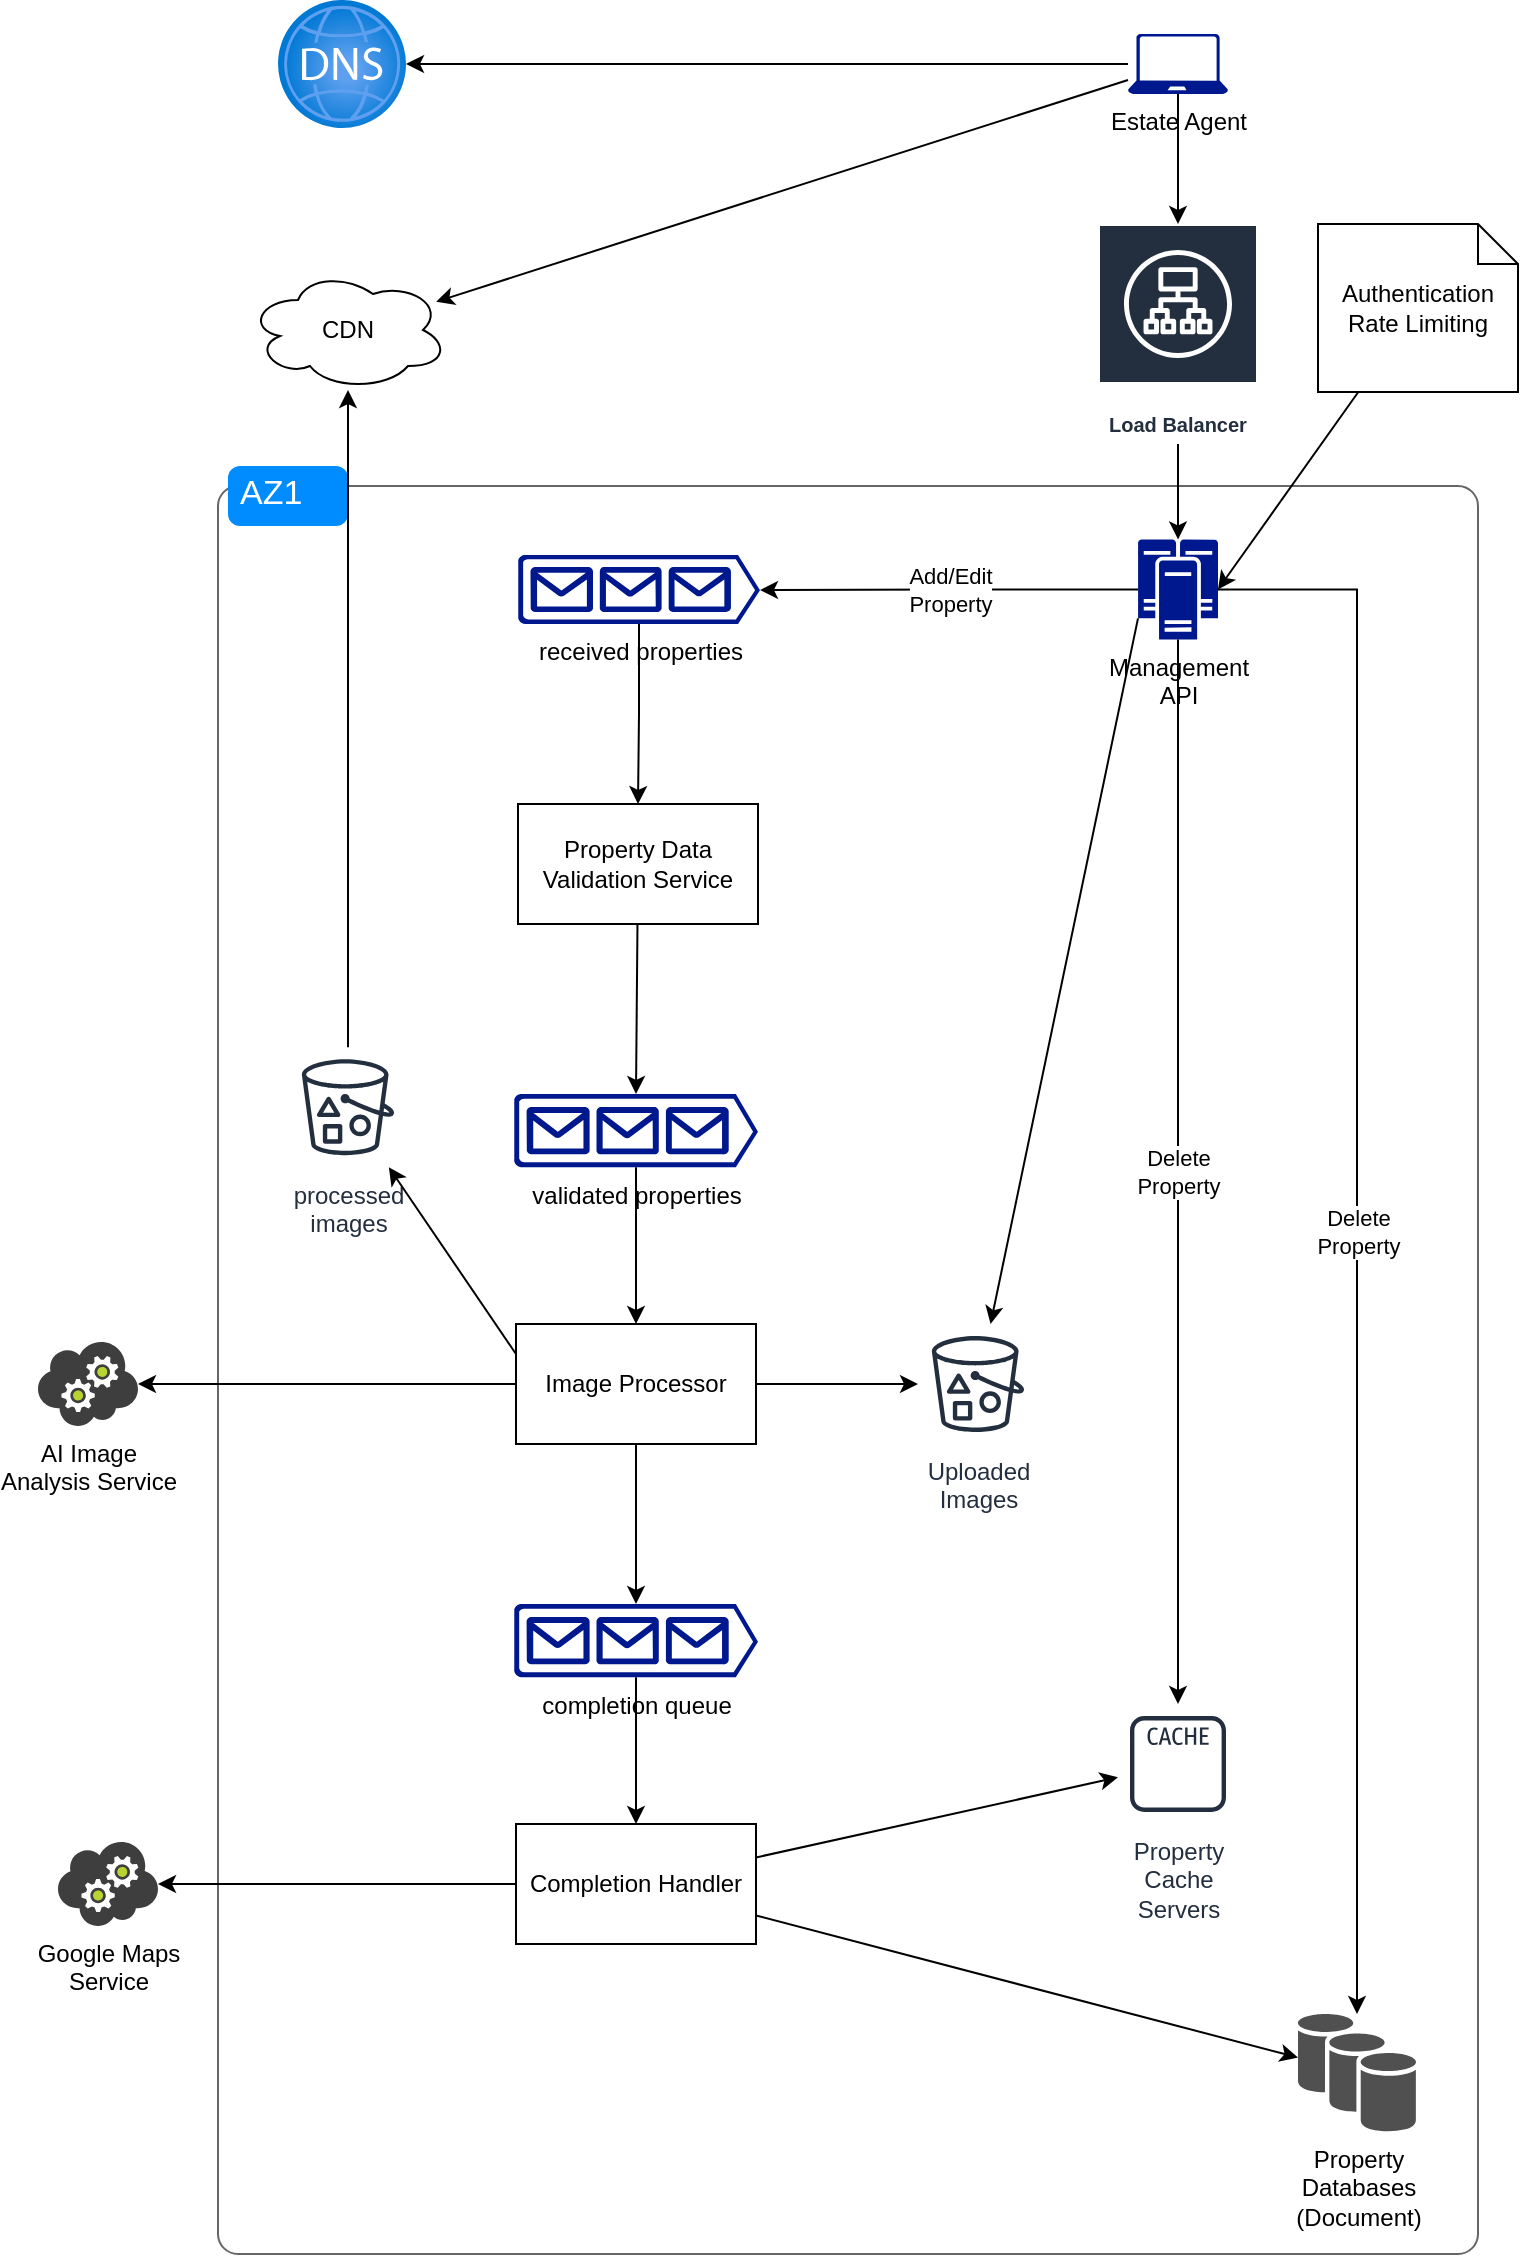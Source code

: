 <mxfile version="24.0.2" type="github" pages="2">
  <diagram id="gefiLhxsp6uJe3kQy--f" name="list property">
    <mxGraphModel dx="1666" dy="785" grid="1" gridSize="10" guides="1" tooltips="1" connect="1" arrows="1" fold="1" page="1" pageScale="1" pageWidth="827" pageHeight="1169" math="0" shadow="0">
      <root>
        <mxCell id="0" />
        <mxCell id="1" parent="0" />
        <mxCell id="k6ZaKA2DnWSusn91M85T-1" value="" style="shape=mxgraph.mockup.containers.marginRect;rectMarginTop=10;strokeColor=#666666;strokeWidth=1;dashed=0;rounded=1;arcSize=5;recursiveResize=0;html=1;whiteSpace=wrap;" vertex="1" parent="1">
          <mxGeometry x="140" y="246" width="630" height="894" as="geometry" />
        </mxCell>
        <mxCell id="k6ZaKA2DnWSusn91M85T-2" value="AZ1" style="shape=rect;strokeColor=none;fillColor=#008cff;strokeWidth=1;dashed=0;rounded=1;arcSize=20;fontColor=#ffffff;fontSize=17;spacing=2;spacingTop=-2;align=left;autosize=1;spacingLeft=4;resizeWidth=0;resizeHeight=0;perimeter=none;html=1;whiteSpace=wrap;" vertex="1" parent="k6ZaKA2DnWSusn91M85T-1">
          <mxGeometry x="5" width="60" height="30" as="geometry" />
        </mxCell>
        <mxCell id="59krLZsqECckqpki7Z-y-15" value="processed&lt;br&gt;images" style="sketch=0;outlineConnect=0;fontColor=#232F3E;gradientColor=none;strokeColor=#232F3E;fillColor=#ffffff;dashed=0;verticalLabelPosition=bottom;verticalAlign=top;align=center;html=1;fontSize=12;fontStyle=0;aspect=fixed;shape=mxgraph.aws4.resourceIcon;resIcon=mxgraph.aws4.bucket_with_objects;" parent="k6ZaKA2DnWSusn91M85T-1" vertex="1">
          <mxGeometry x="35" y="290.6" width="60" height="60" as="geometry" />
        </mxCell>
        <mxCell id="fHEFNaBO7rFq97XNcuul-3" value="Delete&lt;br&gt;Property" style="edgeStyle=orthogonalEdgeStyle;rounded=0;orthogonalLoop=1;jettySize=auto;html=1;" edge="1" parent="k6ZaKA2DnWSusn91M85T-1" source="QPpBnfvkqHIOZeSmNuLf-15" target="59krLZsqECckqpki7Z-y-30">
          <mxGeometry relative="1" as="geometry" />
        </mxCell>
        <mxCell id="QPpBnfvkqHIOZeSmNuLf-15" value="Management&lt;br&gt;API" style="sketch=0;aspect=fixed;pointerEvents=1;shadow=0;dashed=0;html=1;strokeColor=none;labelPosition=center;verticalLabelPosition=bottom;verticalAlign=top;align=center;fillColor=#00188D;shape=mxgraph.mscae.enterprise.cluster_server" parent="k6ZaKA2DnWSusn91M85T-1" vertex="1">
          <mxGeometry x="460" y="36.7" width="40" height="50" as="geometry" />
        </mxCell>
        <mxCell id="59krLZsqECckqpki7Z-y-2" value="received properties" style="sketch=0;aspect=fixed;pointerEvents=1;shadow=0;dashed=0;html=1;strokeColor=none;labelPosition=center;verticalLabelPosition=bottom;verticalAlign=top;align=center;fillColor=#00188D;shape=mxgraph.azure.queue_generic" parent="k6ZaKA2DnWSusn91M85T-1" vertex="1">
          <mxGeometry x="150" y="44.4" width="121" height="34.6" as="geometry" />
        </mxCell>
        <mxCell id="59krLZsqECckqpki7Z-y-4" value="Add/Edit&lt;br&gt;Property" style="edgeStyle=orthogonalEdgeStyle;rounded=0;orthogonalLoop=1;jettySize=auto;html=1;entryX=1;entryY=0.51;entryDx=0;entryDy=0;entryPerimeter=0;" parent="k6ZaKA2DnWSusn91M85T-1" source="QPpBnfvkqHIOZeSmNuLf-15" target="59krLZsqECckqpki7Z-y-2" edge="1">
          <mxGeometry relative="1" as="geometry" />
        </mxCell>
        <mxCell id="59krLZsqECckqpki7Z-y-30" value="Property&lt;br&gt;Databases&lt;br&gt;(Document)" style="sketch=0;shadow=0;dashed=0;html=1;strokeColor=none;fillColor=#505050;labelPosition=center;verticalLabelPosition=bottom;verticalAlign=top;outlineConnect=0;align=center;shape=mxgraph.office.databases.database_availability_group;" parent="k6ZaKA2DnWSusn91M85T-1" vertex="1">
          <mxGeometry x="540" y="774" width="59" height="59" as="geometry" />
        </mxCell>
        <mxCell id="QPpBnfvkqHIOZeSmNuLf-20" value="Uploaded&lt;br&gt;Images" style="sketch=0;outlineConnect=0;fontColor=#232F3E;gradientColor=none;strokeColor=#232F3E;fillColor=#ffffff;dashed=0;verticalLabelPosition=bottom;verticalAlign=top;align=center;html=1;fontSize=12;fontStyle=0;aspect=fixed;shape=mxgraph.aws4.resourceIcon;resIcon=mxgraph.aws4.bucket_with_objects;" parent="k6ZaKA2DnWSusn91M85T-1" vertex="1">
          <mxGeometry x="350" y="429" width="60" height="60" as="geometry" />
        </mxCell>
        <mxCell id="QPpBnfvkqHIOZeSmNuLf-21" style="rounded=0;orthogonalLoop=1;jettySize=auto;html=1;exitX=0;exitY=0.79;exitDx=0;exitDy=0;exitPerimeter=0;" parent="k6ZaKA2DnWSusn91M85T-1" source="QPpBnfvkqHIOZeSmNuLf-15" target="QPpBnfvkqHIOZeSmNuLf-20" edge="1">
          <mxGeometry relative="1" as="geometry" />
        </mxCell>
        <mxCell id="59krLZsqECckqpki7Z-y-25" value="Property&lt;br&gt;Cache&lt;br&gt;Servers" style="sketch=0;outlineConnect=0;fontColor=#232F3E;gradientColor=none;strokeColor=#232F3E;fillColor=#ffffff;dashed=0;verticalLabelPosition=bottom;verticalAlign=top;align=center;html=1;fontSize=12;fontStyle=0;aspect=fixed;shape=mxgraph.aws4.resourceIcon;resIcon=mxgraph.aws4.cache_node;" parent="k6ZaKA2DnWSusn91M85T-1" vertex="1">
          <mxGeometry x="450" y="619" width="60" height="60" as="geometry" />
        </mxCell>
        <mxCell id="fHEFNaBO7rFq97XNcuul-2" value="Delete&lt;br&gt;Property" style="edgeStyle=orthogonalEdgeStyle;rounded=0;orthogonalLoop=1;jettySize=auto;html=1;" edge="1" parent="k6ZaKA2DnWSusn91M85T-1" source="QPpBnfvkqHIOZeSmNuLf-15" target="59krLZsqECckqpki7Z-y-25">
          <mxGeometry relative="1" as="geometry" />
        </mxCell>
        <mxCell id="QPpBnfvkqHIOZeSmNuLf-6" style="rounded=0;orthogonalLoop=1;jettySize=auto;html=1;" parent="1" source="QPpBnfvkqHIOZeSmNuLf-1" target="QPpBnfvkqHIOZeSmNuLf-3" edge="1">
          <mxGeometry relative="1" as="geometry" />
        </mxCell>
        <mxCell id="QPpBnfvkqHIOZeSmNuLf-7" style="edgeStyle=orthogonalEdgeStyle;rounded=0;orthogonalLoop=1;jettySize=auto;html=1;" parent="1" source="QPpBnfvkqHIOZeSmNuLf-1" target="QPpBnfvkqHIOZeSmNuLf-5" edge="1">
          <mxGeometry relative="1" as="geometry" />
        </mxCell>
        <mxCell id="QPpBnfvkqHIOZeSmNuLf-1" value="Estate Agent" style="sketch=0;aspect=fixed;pointerEvents=1;shadow=0;dashed=0;html=1;strokeColor=none;labelPosition=center;verticalLabelPosition=bottom;verticalAlign=top;align=center;fillColor=#00188D;shape=mxgraph.azure.laptop" parent="1" vertex="1">
          <mxGeometry x="595" y="30" width="50" height="30" as="geometry" />
        </mxCell>
        <mxCell id="QPpBnfvkqHIOZeSmNuLf-3" value="CDN" style="ellipse;shape=cloud;whiteSpace=wrap;html=1;align=center;" parent="1" vertex="1">
          <mxGeometry x="155" y="148" width="100" height="60" as="geometry" />
        </mxCell>
        <mxCell id="QPpBnfvkqHIOZeSmNuLf-5" value="" style="image;aspect=fixed;html=1;points=[];align=center;fontSize=12;image=img/lib/azure2/networking/DNS_Zones.svg;" parent="1" vertex="1">
          <mxGeometry x="170" y="13" width="64" height="64" as="geometry" />
        </mxCell>
        <mxCell id="QPpBnfvkqHIOZeSmNuLf-17" style="edgeStyle=orthogonalEdgeStyle;rounded=0;orthogonalLoop=1;jettySize=auto;html=1;entryX=0.5;entryY=0;entryDx=0;entryDy=0;entryPerimeter=0;" parent="1" source="QPpBnfvkqHIOZeSmNuLf-22" target="QPpBnfvkqHIOZeSmNuLf-15" edge="1">
          <mxGeometry relative="1" as="geometry">
            <mxPoint x="544" y="195" as="sourcePoint" />
          </mxGeometry>
        </mxCell>
        <mxCell id="QPpBnfvkqHIOZeSmNuLf-13" style="edgeStyle=orthogonalEdgeStyle;rounded=0;orthogonalLoop=1;jettySize=auto;html=1;" parent="1" source="QPpBnfvkqHIOZeSmNuLf-1" target="QPpBnfvkqHIOZeSmNuLf-22" edge="1">
          <mxGeometry relative="1" as="geometry">
            <mxPoint x="541" y="145" as="targetPoint" />
          </mxGeometry>
        </mxCell>
        <mxCell id="QPpBnfvkqHIOZeSmNuLf-22" value="Load Balancer" style="sketch=0;outlineConnect=0;fontColor=#232F3E;gradientColor=none;strokeColor=#ffffff;fillColor=#232F3E;dashed=0;verticalLabelPosition=middle;verticalAlign=bottom;align=center;html=1;whiteSpace=wrap;fontSize=10;fontStyle=1;spacing=3;shape=mxgraph.aws4.productIcon;prIcon=mxgraph.aws4.application_load_balancer;" parent="1" vertex="1">
          <mxGeometry x="580" y="125" width="80" height="110" as="geometry" />
        </mxCell>
        <mxCell id="59krLZsqECckqpki7Z-y-7" value="Property Data Validation Service" style="rounded=0;whiteSpace=wrap;html=1;" parent="1" vertex="1">
          <mxGeometry x="290" y="415" width="120" height="60" as="geometry" />
        </mxCell>
        <mxCell id="fHEFNaBO7rFq97XNcuul-5" style="edgeStyle=orthogonalEdgeStyle;rounded=0;orthogonalLoop=1;jettySize=auto;html=1;entryX=0.5;entryY=0;entryDx=0;entryDy=0;" edge="1" parent="1" source="59krLZsqECckqpki7Z-y-13" target="59krLZsqECckqpki7Z-y-17">
          <mxGeometry relative="1" as="geometry" />
        </mxCell>
        <mxCell id="59krLZsqECckqpki7Z-y-13" value="validated properties" style="sketch=0;aspect=fixed;pointerEvents=1;shadow=0;dashed=0;html=1;strokeColor=none;labelPosition=center;verticalLabelPosition=bottom;verticalAlign=top;align=center;fillColor=#00188D;shape=mxgraph.azure.queue_generic" parent="1" vertex="1">
          <mxGeometry x="288" y="560" width="122" height="36.6" as="geometry" />
        </mxCell>
        <mxCell id="59krLZsqECckqpki7Z-y-14" style="rounded=0;orthogonalLoop=1;jettySize=auto;html=1;entryX=0.5;entryY=0;entryDx=0;entryDy=0;entryPerimeter=0;" parent="1" source="59krLZsqECckqpki7Z-y-7" target="59krLZsqECckqpki7Z-y-13" edge="1">
          <mxGeometry relative="1" as="geometry" />
        </mxCell>
        <mxCell id="59krLZsqECckqpki7Z-y-32" style="edgeStyle=orthogonalEdgeStyle;rounded=0;orthogonalLoop=1;jettySize=auto;html=1;" parent="1" source="59krLZsqECckqpki7Z-y-15" target="QPpBnfvkqHIOZeSmNuLf-3" edge="1">
          <mxGeometry relative="1" as="geometry" />
        </mxCell>
        <mxCell id="59krLZsqECckqpki7Z-y-20" style="rounded=0;orthogonalLoop=1;jettySize=auto;html=1;" parent="1" source="59krLZsqECckqpki7Z-y-17" target="QPpBnfvkqHIOZeSmNuLf-20" edge="1">
          <mxGeometry relative="1" as="geometry" />
        </mxCell>
        <mxCell id="59krLZsqECckqpki7Z-y-23" style="rounded=0;orthogonalLoop=1;jettySize=auto;html=1;exitX=0;exitY=0.25;exitDx=0;exitDy=0;" parent="1" source="59krLZsqECckqpki7Z-y-17" target="59krLZsqECckqpki7Z-y-15" edge="1">
          <mxGeometry relative="1" as="geometry" />
        </mxCell>
        <mxCell id="Dm5knrUofMF7wtEDtV-R-2" style="rounded=0;orthogonalLoop=1;jettySize=auto;html=1;" parent="1" source="59krLZsqECckqpki7Z-y-17" target="Dm5knrUofMF7wtEDtV-R-1" edge="1">
          <mxGeometry relative="1" as="geometry" />
        </mxCell>
        <mxCell id="59krLZsqECckqpki7Z-y-17" value="Image Processor" style="rounded=0;whiteSpace=wrap;html=1;" parent="1" vertex="1">
          <mxGeometry x="289" y="675" width="120" height="60" as="geometry" />
        </mxCell>
        <mxCell id="fHEFNaBO7rFq97XNcuul-6" style="edgeStyle=orthogonalEdgeStyle;rounded=0;orthogonalLoop=1;jettySize=auto;html=1;entryX=0.5;entryY=0;entryDx=0;entryDy=0;" edge="1" parent="1" source="59krLZsqECckqpki7Z-y-21" target="59krLZsqECckqpki7Z-y-26">
          <mxGeometry relative="1" as="geometry" />
        </mxCell>
        <mxCell id="59krLZsqECckqpki7Z-y-21" value="completion queue" style="sketch=0;aspect=fixed;pointerEvents=1;shadow=0;dashed=0;html=1;strokeColor=none;labelPosition=center;verticalLabelPosition=bottom;verticalAlign=top;align=center;fillColor=#00188D;shape=mxgraph.azure.queue_generic" parent="1" vertex="1">
          <mxGeometry x="288" y="815" width="122" height="36.6" as="geometry" />
        </mxCell>
        <mxCell id="59krLZsqECckqpki7Z-y-22" style="edgeStyle=orthogonalEdgeStyle;rounded=0;orthogonalLoop=1;jettySize=auto;html=1;entryX=0.5;entryY=0;entryDx=0;entryDy=0;entryPerimeter=0;" parent="1" source="59krLZsqECckqpki7Z-y-17" target="59krLZsqECckqpki7Z-y-21" edge="1">
          <mxGeometry relative="1" as="geometry" />
        </mxCell>
        <mxCell id="59krLZsqECckqpki7Z-y-28" style="rounded=0;orthogonalLoop=1;jettySize=auto;html=1;" parent="1" source="59krLZsqECckqpki7Z-y-26" target="59krLZsqECckqpki7Z-y-25" edge="1">
          <mxGeometry relative="1" as="geometry" />
        </mxCell>
        <mxCell id="59krLZsqECckqpki7Z-y-29" style="rounded=0;orthogonalLoop=1;jettySize=auto;html=1;" parent="1" source="59krLZsqECckqpki7Z-y-26" target="59krLZsqECckqpki7Z-y-30" edge="1">
          <mxGeometry relative="1" as="geometry">
            <mxPoint x="349" y="1065" as="targetPoint" />
          </mxGeometry>
        </mxCell>
        <mxCell id="59krLZsqECckqpki7Z-y-38" style="edgeStyle=orthogonalEdgeStyle;rounded=0;orthogonalLoop=1;jettySize=auto;html=1;" parent="1" source="59krLZsqECckqpki7Z-y-26" target="59krLZsqECckqpki7Z-y-37" edge="1">
          <mxGeometry relative="1" as="geometry" />
        </mxCell>
        <mxCell id="59krLZsqECckqpki7Z-y-26" value="Completion Handler" style="rounded=0;whiteSpace=wrap;html=1;" parent="1" vertex="1">
          <mxGeometry x="289" y="925" width="120" height="60" as="geometry" />
        </mxCell>
        <mxCell id="59krLZsqECckqpki7Z-y-37" value="Google Maps&lt;br&gt;Service" style="image;sketch=0;aspect=fixed;html=1;points=[];align=center;fontSize=12;image=img/lib/mscae/Cloud_Service.svg;" parent="1" vertex="1">
          <mxGeometry x="60" y="934" width="50" height="42" as="geometry" />
        </mxCell>
        <mxCell id="Dm5knrUofMF7wtEDtV-R-1" value="AI Image&lt;br&gt;Analysis Service" style="image;sketch=0;aspect=fixed;html=1;points=[];align=center;fontSize=12;image=img/lib/mscae/Cloud_Service.svg;" parent="1" vertex="1">
          <mxGeometry x="50" y="684" width="50" height="42" as="geometry" />
        </mxCell>
        <mxCell id="XzUTsm2ndWGcnXVyJnAw-1" value="Authentication&lt;div&gt;Rate Limiting&lt;/div&gt;" style="shape=note;size=20;whiteSpace=wrap;html=1;" vertex="1" parent="1">
          <mxGeometry x="690" y="125" width="100" height="84" as="geometry" />
        </mxCell>
        <mxCell id="XzUTsm2ndWGcnXVyJnAw-2" style="rounded=0;orthogonalLoop=1;jettySize=auto;html=1;entryX=1;entryY=0.5;entryDx=0;entryDy=0;entryPerimeter=0;" edge="1" parent="1" source="XzUTsm2ndWGcnXVyJnAw-1" target="QPpBnfvkqHIOZeSmNuLf-15">
          <mxGeometry relative="1" as="geometry" />
        </mxCell>
        <mxCell id="fHEFNaBO7rFq97XNcuul-4" style="edgeStyle=orthogonalEdgeStyle;rounded=0;orthogonalLoop=1;jettySize=auto;html=1;entryX=0.5;entryY=0;entryDx=0;entryDy=0;" edge="1" parent="1" source="59krLZsqECckqpki7Z-y-2" target="59krLZsqECckqpki7Z-y-7">
          <mxGeometry relative="1" as="geometry" />
        </mxCell>
      </root>
    </mxGraphModel>
  </diagram>
  <diagram name="search property" id="4BHvYEgCLGeQkOeolfoG">
    <mxGraphModel dx="1666" dy="785" grid="1" gridSize="10" guides="1" tooltips="1" connect="1" arrows="1" fold="1" page="1" pageScale="1" pageWidth="827" pageHeight="1169" math="0" shadow="0">
      <root>
        <mxCell id="0" />
        <mxCell id="1" parent="0" />
        <mxCell id="KY-w0PCkIX1eLmc0hyle-1" value="" style="shape=mxgraph.mockup.containers.marginRect;rectMarginTop=10;strokeColor=#666666;strokeWidth=1;dashed=0;rounded=1;arcSize=5;recursiveResize=0;html=1;whiteSpace=wrap;" vertex="1" parent="1">
          <mxGeometry x="250" y="308" width="540" height="482" as="geometry" />
        </mxCell>
        <mxCell id="KY-w0PCkIX1eLmc0hyle-2" value="AZ1" style="shape=rect;strokeColor=none;fillColor=#008cff;strokeWidth=1;dashed=0;rounded=1;arcSize=20;fontColor=#ffffff;fontSize=17;spacing=2;spacingTop=-2;align=left;autosize=1;spacingLeft=4;resizeWidth=0;resizeHeight=0;perimeter=none;html=1;whiteSpace=wrap;" vertex="1" parent="KY-w0PCkIX1eLmc0hyle-1">
          <mxGeometry x="5" width="60" height="30" as="geometry" />
        </mxCell>
        <mxCell id="5b3SEwYvkt-eH3VKIkku-8" value="Write&lt;br&gt;Browsing&lt;br&gt;Stats" style="rounded=0;orthogonalLoop=1;jettySize=auto;html=1;" edge="1" parent="KY-w0PCkIX1eLmc0hyle-1" source="5b3SEwYvkt-eH3VKIkku-1" target="5b3SEwYvkt-eH3VKIkku-5">
          <mxGeometry relative="1" as="geometry" />
        </mxCell>
        <mxCell id="5b3SEwYvkt-eH3VKIkku-1" value="Stats Service" style="rounded=0;whiteSpace=wrap;html=1;" vertex="1" parent="KY-w0PCkIX1eLmc0hyle-1">
          <mxGeometry x="29" y="200" width="120" height="60" as="geometry" />
        </mxCell>
        <mxCell id="5b3SEwYvkt-eH3VKIkku-7" style="edgeStyle=orthogonalEdgeStyle;rounded=0;orthogonalLoop=1;jettySize=auto;html=1;" edge="1" parent="KY-w0PCkIX1eLmc0hyle-1" source="5b3SEwYvkt-eH3VKIkku-5" target="5b3SEwYvkt-eH3VKIkku-6">
          <mxGeometry relative="1" as="geometry" />
        </mxCell>
        <mxCell id="5b3SEwYvkt-eH3VKIkku-5" value="Agent&lt;br&gt;Cache&lt;br&gt;Servers" style="sketch=0;outlineConnect=0;fontColor=#232F3E;gradientColor=none;strokeColor=#232F3E;fillColor=#ffffff;dashed=0;verticalLabelPosition=bottom;verticalAlign=top;align=center;html=1;fontSize=12;fontStyle=0;aspect=fixed;shape=mxgraph.aws4.resourceIcon;resIcon=mxgraph.aws4.cache_node;" vertex="1" parent="KY-w0PCkIX1eLmc0hyle-1">
          <mxGeometry x="270" y="352" width="60" height="60" as="geometry" />
        </mxCell>
        <mxCell id="5b3SEwYvkt-eH3VKIkku-6" value="Stats DB&lt;br&gt;(SQL)" style="sketch=0;shadow=0;dashed=0;html=1;strokeColor=none;fillColor=#505050;labelPosition=center;verticalLabelPosition=bottom;verticalAlign=top;outlineConnect=0;align=center;shape=mxgraph.office.databases.database_availability_group;" vertex="1" parent="KY-w0PCkIX1eLmc0hyle-1">
          <mxGeometry x="460" y="352" width="59" height="59" as="geometry" />
        </mxCell>
        <mxCell id="abfQ2oCoB_8d-9mrjrHR-6" style="edgeStyle=orthogonalEdgeStyle;rounded=0;orthogonalLoop=1;jettySize=auto;html=1;" parent="1" source="sSime9qzy4eavTNBbaXQ-13" target="abfQ2oCoB_8d-9mrjrHR-1" edge="1">
          <mxGeometry relative="1" as="geometry" />
        </mxCell>
        <mxCell id="abfQ2oCoB_8d-9mrjrHR-7" style="edgeStyle=orthogonalEdgeStyle;rounded=0;orthogonalLoop=1;jettySize=auto;html=1;" parent="1" source="sSime9qzy4eavTNBbaXQ-13" target="abfQ2oCoB_8d-9mrjrHR-2" edge="1">
          <mxGeometry relative="1" as="geometry" />
        </mxCell>
        <mxCell id="abfQ2oCoB_8d-9mrjrHR-8" style="edgeStyle=orthogonalEdgeStyle;rounded=0;orthogonalLoop=1;jettySize=auto;html=1;" parent="1" source="sSime9qzy4eavTNBbaXQ-13" target="zsL3Dnd2-GXYHZYfqNPw-2" edge="1">
          <mxGeometry relative="1" as="geometry" />
        </mxCell>
        <mxCell id="sSime9qzy4eavTNBbaXQ-13" value="Buyer/&lt;br&gt;Renter" style="sketch=0;aspect=fixed;pointerEvents=1;shadow=0;dashed=0;html=1;strokeColor=none;labelPosition=center;verticalLabelPosition=bottom;verticalAlign=top;align=center;fillColor=#00188D;shape=mxgraph.azure.laptop" parent="1" vertex="1">
          <mxGeometry x="314" y="45" width="50" height="30" as="geometry" />
        </mxCell>
        <mxCell id="UrpVFhDAxU7JcoKZ0HAC-2" value="Address Auto Complete&lt;br&gt;Map View" style="edgeStyle=orthogonalEdgeStyle;rounded=0;orthogonalLoop=1;jettySize=auto;html=1;" parent="1" source="zsL3Dnd2-GXYHZYfqNPw-1" target="UrpVFhDAxU7JcoKZ0HAC-1" edge="1">
          <mxGeometry x="0.079" y="24" relative="1" as="geometry">
            <mxPoint as="offset" />
          </mxGeometry>
        </mxCell>
        <mxCell id="GJ6jKN87m-i0rrffg3H5-2" value="get&lt;br&gt;properties" style="edgeStyle=orthogonalEdgeStyle;rounded=0;orthogonalLoop=1;jettySize=auto;html=1;" parent="1" source="zsL3Dnd2-GXYHZYfqNPw-1" target="GJ6jKN87m-i0rrffg3H5-1" edge="1">
          <mxGeometry relative="1" as="geometry" />
        </mxCell>
        <mxCell id="GJ6jKN87m-i0rrffg3H5-5" value="get agent&lt;br&gt;data" style="rounded=0;orthogonalLoop=1;jettySize=auto;html=1;" parent="1" source="zsL3Dnd2-GXYHZYfqNPw-1" target="GJ6jKN87m-i0rrffg3H5-4" edge="1">
          <mxGeometry relative="1" as="geometry" />
        </mxCell>
        <mxCell id="kDUdI9kDRkmOZ2Gxqv94-2" value="Provide&lt;br&gt;Browsing&lt;br&gt;Data" style="rounded=0;orthogonalLoop=1;jettySize=auto;html=1;" edge="1" parent="1" source="zsL3Dnd2-GXYHZYfqNPw-1" target="kDUdI9kDRkmOZ2Gxqv94-1">
          <mxGeometry relative="1" as="geometry" />
        </mxCell>
        <mxCell id="5b3SEwYvkt-eH3VKIkku-2" style="edgeStyle=orthogonalEdgeStyle;rounded=0;orthogonalLoop=1;jettySize=auto;html=1;" edge="1" parent="1" source="zsL3Dnd2-GXYHZYfqNPw-1" target="5b3SEwYvkt-eH3VKIkku-1">
          <mxGeometry relative="1" as="geometry" />
        </mxCell>
        <mxCell id="zsL3Dnd2-GXYHZYfqNPw-1" value="Web Servers" style="sketch=0;aspect=fixed;pointerEvents=1;shadow=0;dashed=0;html=1;strokeColor=none;labelPosition=center;verticalLabelPosition=bottom;verticalAlign=top;align=center;fillColor=#00188D;shape=mxgraph.mscae.enterprise.cluster_server" parent="1" vertex="1">
          <mxGeometry x="319" y="349" width="40" height="50" as="geometry" />
        </mxCell>
        <mxCell id="g71RT2TsE_c13WxSntCe-4" style="edgeStyle=orthogonalEdgeStyle;rounded=0;orthogonalLoop=1;jettySize=auto;html=1;" parent="1" source="zsL3Dnd2-GXYHZYfqNPw-2" target="zsL3Dnd2-GXYHZYfqNPw-1" edge="1">
          <mxGeometry relative="1" as="geometry" />
        </mxCell>
        <mxCell id="zsL3Dnd2-GXYHZYfqNPw-2" value="Load Balancer" style="sketch=0;outlineConnect=0;fontColor=#232F3E;gradientColor=none;strokeColor=#ffffff;fillColor=#232F3E;dashed=0;verticalLabelPosition=middle;verticalAlign=bottom;align=center;html=1;whiteSpace=wrap;fontSize=10;fontStyle=1;spacing=3;shape=mxgraph.aws4.productIcon;prIcon=mxgraph.aws4.application_load_balancer;" parent="1" vertex="1">
          <mxGeometry x="299" y="169" width="80" height="110" as="geometry" />
        </mxCell>
        <mxCell id="zsL3Dnd2-GXYHZYfqNPw-3" value="Property&lt;br&gt;Databases&lt;br&gt;(Document)" style="sketch=0;shadow=0;dashed=0;html=1;strokeColor=none;fillColor=#505050;labelPosition=center;verticalLabelPosition=bottom;verticalAlign=top;outlineConnect=0;align=center;shape=mxgraph.office.databases.database_availability_group;" parent="1" vertex="1">
          <mxGeometry x="709" y="345" width="59" height="59" as="geometry" />
        </mxCell>
        <mxCell id="abfQ2oCoB_8d-9mrjrHR-1" value="CDN" style="ellipse;shape=cloud;whiteSpace=wrap;html=1;align=center;" parent="1" vertex="1">
          <mxGeometry x="79" y="30" width="100" height="60" as="geometry" />
        </mxCell>
        <mxCell id="abfQ2oCoB_8d-9mrjrHR-2" value="" style="image;aspect=fixed;html=1;points=[];align=center;fontSize=12;image=img/lib/azure2/networking/DNS_Zones.svg;" parent="1" vertex="1">
          <mxGeometry x="519" y="28" width="64" height="64" as="geometry" />
        </mxCell>
        <mxCell id="GJ6jKN87m-i0rrffg3H5-3" style="edgeStyle=orthogonalEdgeStyle;rounded=0;orthogonalLoop=1;jettySize=auto;html=1;" parent="1" source="GJ6jKN87m-i0rrffg3H5-1" target="zsL3Dnd2-GXYHZYfqNPw-3" edge="1">
          <mxGeometry relative="1" as="geometry" />
        </mxCell>
        <mxCell id="GJ6jKN87m-i0rrffg3H5-1" value="Property&lt;br&gt;Cache&lt;br&gt;Servers" style="sketch=0;outlineConnect=0;fontColor=#232F3E;gradientColor=none;strokeColor=#232F3E;fillColor=#ffffff;dashed=0;verticalLabelPosition=bottom;verticalAlign=top;align=center;html=1;fontSize=12;fontStyle=0;aspect=fixed;shape=mxgraph.aws4.resourceIcon;resIcon=mxgraph.aws4.cache_node;" parent="1" vertex="1">
          <mxGeometry x="521" y="344" width="60" height="60" as="geometry" />
        </mxCell>
        <mxCell id="GJ6jKN87m-i0rrffg3H5-7" style="edgeStyle=orthogonalEdgeStyle;rounded=0;orthogonalLoop=1;jettySize=auto;html=1;" parent="1" source="GJ6jKN87m-i0rrffg3H5-4" target="GJ6jKN87m-i0rrffg3H5-6" edge="1">
          <mxGeometry relative="1" as="geometry" />
        </mxCell>
        <mxCell id="GJ6jKN87m-i0rrffg3H5-4" value="Agent&lt;br&gt;Cache&lt;br&gt;Servers" style="sketch=0;outlineConnect=0;fontColor=#232F3E;gradientColor=none;strokeColor=#232F3E;fillColor=#ffffff;dashed=0;verticalLabelPosition=bottom;verticalAlign=top;align=center;html=1;fontSize=12;fontStyle=0;aspect=fixed;shape=mxgraph.aws4.resourceIcon;resIcon=mxgraph.aws4.cache_node;" parent="1" vertex="1">
          <mxGeometry x="521" y="504" width="60" height="60" as="geometry" />
        </mxCell>
        <mxCell id="GJ6jKN87m-i0rrffg3H5-6" value="Agent&lt;br&gt;Databases&lt;br&gt;(Document)" style="sketch=0;shadow=0;dashed=0;html=1;strokeColor=none;fillColor=#505050;labelPosition=center;verticalLabelPosition=bottom;verticalAlign=top;outlineConnect=0;align=center;shape=mxgraph.office.databases.database_availability_group;" parent="1" vertex="1">
          <mxGeometry x="709" y="504" width="59" height="59" as="geometry" />
        </mxCell>
        <mxCell id="HGqIbAUMYjI8Z3ijfEXn-2" value="Authentication&lt;div&gt;Rate Limiting&lt;/div&gt;" style="shape=note;size=20;whiteSpace=wrap;html=1;" vertex="1" parent="1">
          <mxGeometry x="530" y="174" width="100" height="84" as="geometry" />
        </mxCell>
        <mxCell id="HGqIbAUMYjI8Z3ijfEXn-3" style="rounded=0;orthogonalLoop=1;jettySize=auto;html=1;entryX=0.99;entryY=0.01;entryDx=0;entryDy=0;entryPerimeter=0;" edge="1" parent="1" source="HGqIbAUMYjI8Z3ijfEXn-2" target="zsL3Dnd2-GXYHZYfqNPw-1">
          <mxGeometry relative="1" as="geometry" />
        </mxCell>
        <mxCell id="UrpVFhDAxU7JcoKZ0HAC-1" value="Google Maps&lt;br&gt;Service" style="image;sketch=0;aspect=fixed;html=1;points=[];align=center;fontSize=12;image=img/lib/mscae/Cloud_Service.svg;" parent="1" vertex="1">
          <mxGeometry x="40" y="353" width="50" height="42" as="geometry" />
        </mxCell>
        <mxCell id="kDUdI9kDRkmOZ2Gxqv94-1" value="Google Analytics" style="image;sketch=0;aspect=fixed;html=1;points=[];align=center;fontSize=12;image=img/lib/mscae/Cloud_Service.svg;" vertex="1" parent="1">
          <mxGeometry x="40" y="528" width="50" height="42" as="geometry" />
        </mxCell>
      </root>
    </mxGraphModel>
  </diagram>
</mxfile>
